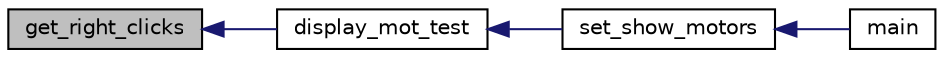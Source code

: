 digraph "get_right_clicks"
{
  edge [fontname="Helvetica",fontsize="10",labelfontname="Helvetica",labelfontsize="10"];
  node [fontname="Helvetica",fontsize="10",shape=record];
  rankdir="LR";
  Node1 [label="get_right_clicks",height=0.2,width=0.4,color="black", fillcolor="grey75", style="filled" fontcolor="black"];
  Node1 -> Node2 [dir="back",color="midnightblue",fontsize="10",style="solid"];
  Node2 [label="display_mot_test",height=0.2,width=0.4,color="black", fillcolor="white", style="filled",URL="$test_2motor_8c.html#ae795df409b1689e7122dab70480e9b78"];
  Node2 -> Node3 [dir="back",color="midnightblue",fontsize="10",style="solid"];
  Node3 [label="set_show_motors",height=0.2,width=0.4,color="black", fillcolor="white", style="filled",URL="$test_2motor_8c.html#a9382922728322499a2a494319f2f948c"];
  Node3 -> Node4 [dir="back",color="midnightblue",fontsize="10",style="solid"];
  Node4 [label="main",height=0.2,width=0.4,color="black", fillcolor="white", style="filled",URL="$test_2motor_8c.html#acdef7a1fd863a6d3770c1268cb06add3"];
}
